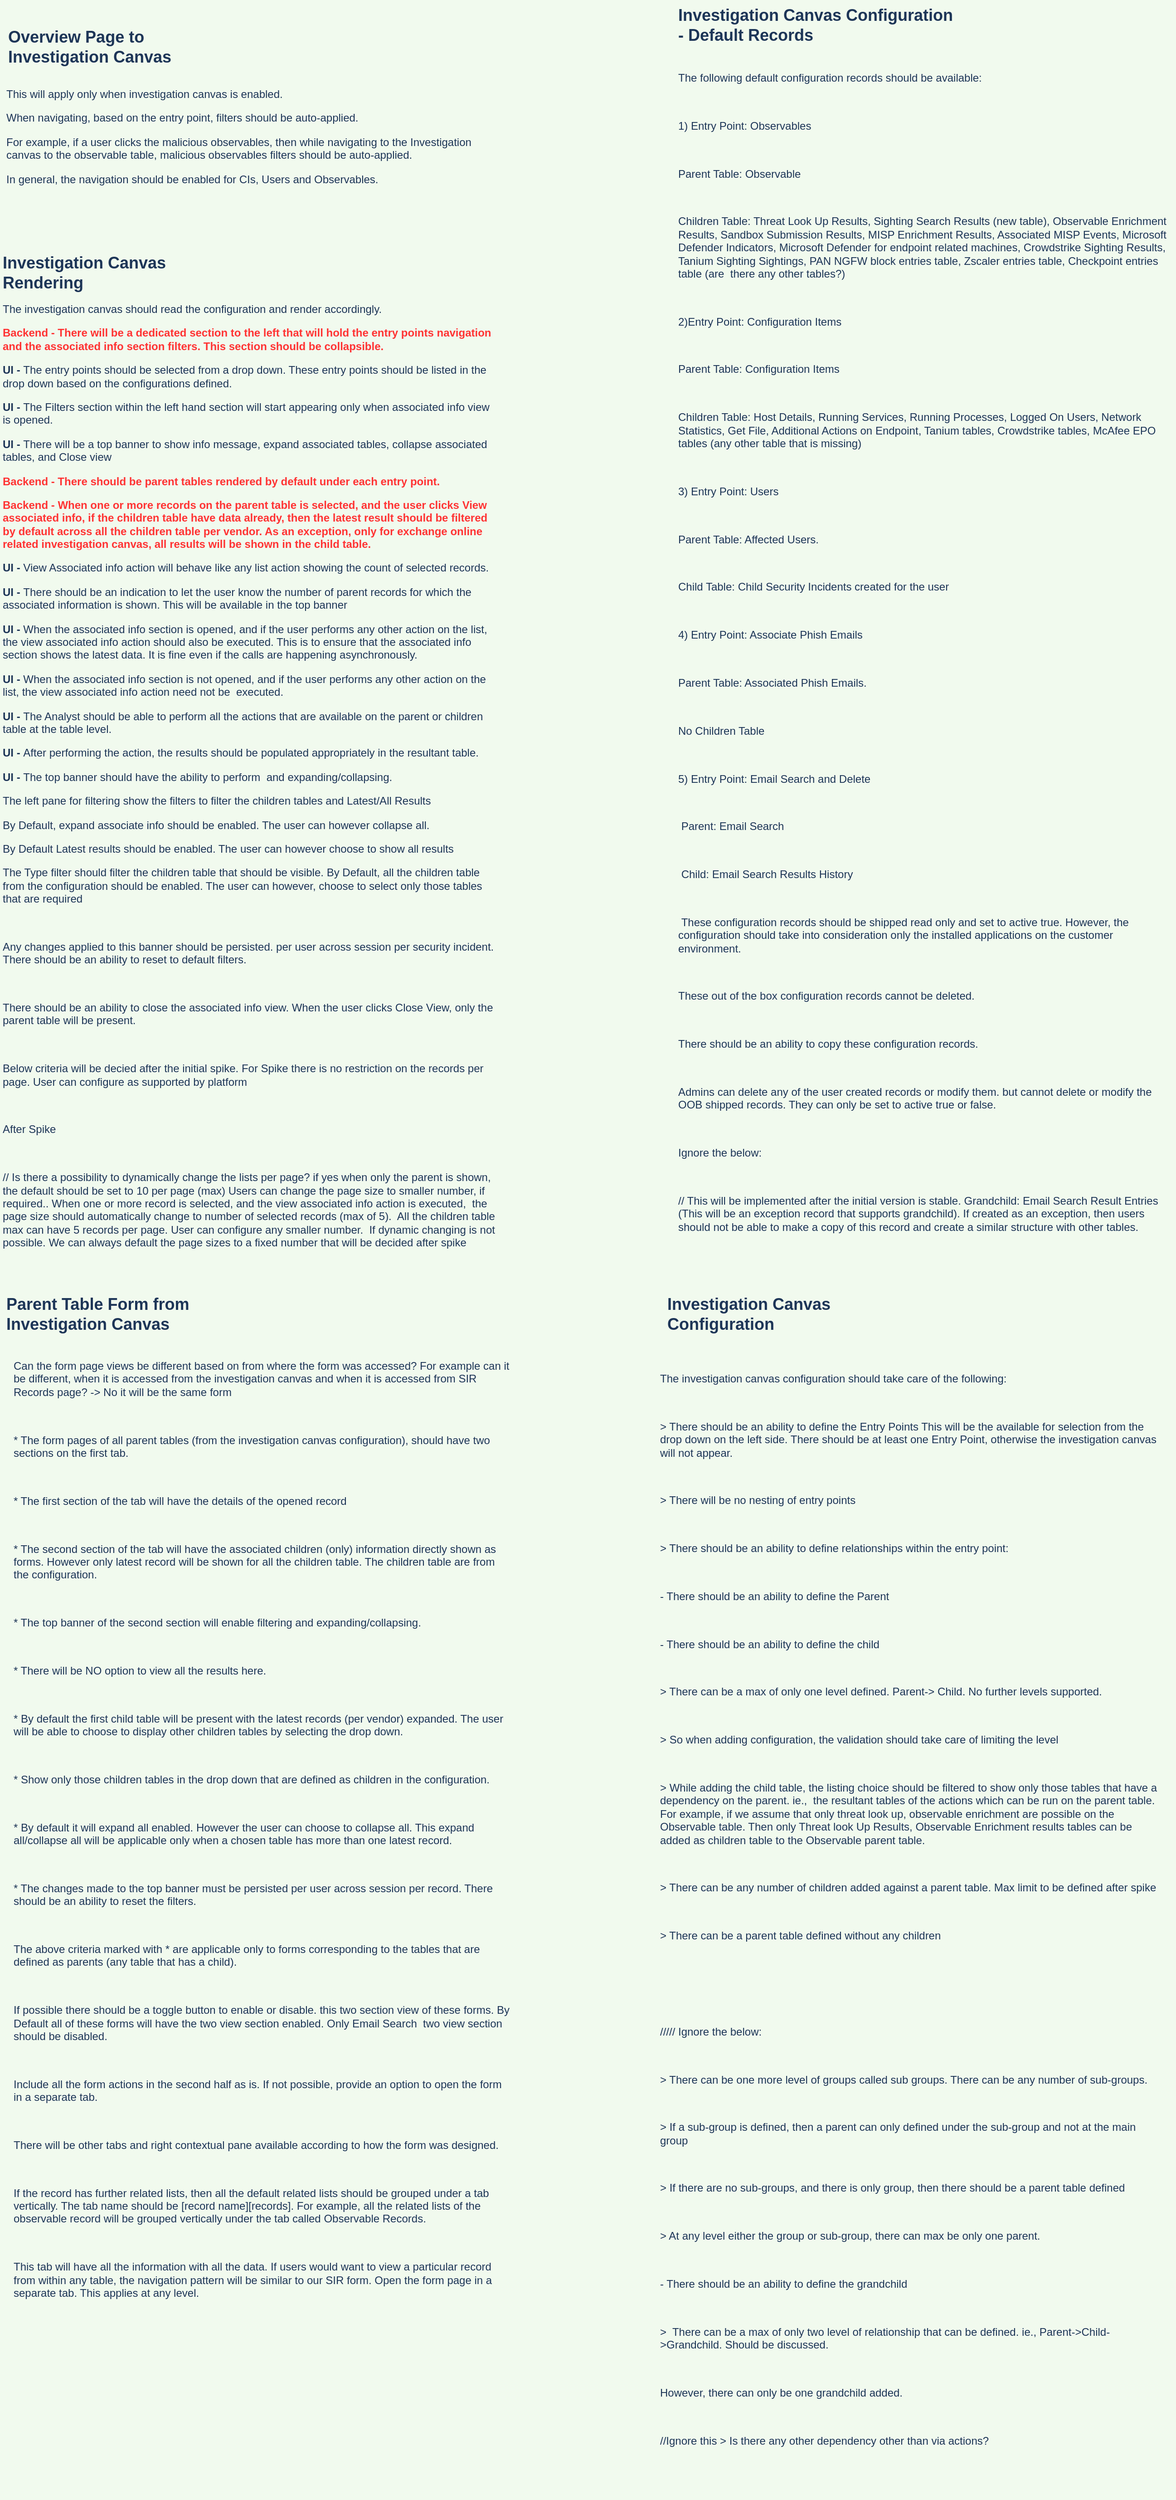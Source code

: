 <mxfile version="20.3.3" type="github" pages="2">
  <diagram id="LHhpNYexks6EQGsWMt2F" name="Description">
    <mxGraphModel dx="1972" dy="874" grid="0" gridSize="10" guides="1" tooltips="1" connect="1" arrows="1" fold="1" page="0" pageScale="1" pageWidth="827" pageHeight="1169" background="#F1FAEE" math="0" shadow="0">
      <root>
        <mxCell id="0" />
        <mxCell id="1" parent="0" />
        <mxCell id="Gzdf1plxLHDYl8dRvQ8k-1" value="Overview Page to Investigation Canvas" style="text;whiteSpace=wrap;html=1;fontSize=18;fontStyle=1;fontColor=#1D3557;" vertex="1" parent="1">
          <mxGeometry x="-60.004" y="126.996" width="237" height="36" as="geometry" />
        </mxCell>
        <mxCell id="Gzdf1plxLHDYl8dRvQ8k-2" value="&lt;p&gt;This will apply only when investigation canvas is enabled.&amp;nbsp;&lt;/p&gt;&lt;p&gt;When navigating, based on the entry point, filters should be auto-applied.&amp;nbsp;&lt;/p&gt;&lt;p&gt;For example, if a user clicks the malicious observables, then while navigating to the Investigation canvas to the observable table, malicious observables filters should be auto-applied.&amp;nbsp;&lt;/p&gt;&lt;p&gt;In general, the navigation should be enabled for CIs, Users and Observables.&amp;nbsp;&lt;/p&gt;" style="text;whiteSpace=wrap;html=1;fontColor=#1D3557;" vertex="1" parent="1">
          <mxGeometry x="-62" y="181" width="550" height="159" as="geometry" />
        </mxCell>
        <mxCell id="Gzdf1plxLHDYl8dRvQ8k-3" value="Investigation Canvas Rendering" style="text;whiteSpace=wrap;html=1;fontSize=18;fontStyle=1;fontColor=#1D3557;" vertex="1" parent="1">
          <mxGeometry x="-66.004" y="375.996" width="198" height="36" as="geometry" />
        </mxCell>
        <mxCell id="Gzdf1plxLHDYl8dRvQ8k-5" value="&lt;p&gt;The investigation canvas should read the configuration and render accordingly.&amp;nbsp;&lt;/p&gt;&lt;p&gt;&lt;font color=&quot;#ff3333&quot;&gt;&lt;b&gt;Backend - There will be a dedicated section to the left that will hold the entry points navigation and the associated info section filters. This section should be collapsible.&amp;nbsp;&lt;/b&gt;&lt;/font&gt;&lt;/p&gt;&lt;p&gt;&lt;b&gt;UI -&amp;nbsp;&lt;/b&gt;The entry points should be selected from a drop down. These entry points should be listed in the drop down based on the configurations defined.&lt;/p&gt;&lt;p&gt;&lt;b&gt;UI - &lt;/b&gt;The Filters section within the left hand section will start appearing only when associated info view is opened.&lt;/p&gt;&lt;p&gt;&lt;b&gt;UI - &lt;/b&gt;There will be a top banner to show info message, expand associated tables, collapse associated tables, and Close view&lt;/p&gt;&lt;p&gt;&lt;font color=&quot;#ff3333&quot;&gt;&lt;b&gt;&lt;span style=&quot;background-color: initial;&quot;&gt;Backend - There should be parent tables rendered by default under each entry point.&lt;/span&gt;&lt;br&gt;&lt;/b&gt;&lt;/font&gt;&lt;/p&gt;&lt;b&gt;&lt;font color=&quot;#ff3333&quot;&gt;Backend -&amp;nbsp;&lt;span style=&quot;background-color: initial;&quot;&gt;When one or more records on the parent table is selected, and the user clicks View associated info, if the children table have data already, then the latest result should be filtered by default across all the children table per vendor. As an exception, only for exchange online related investigation canvas, all results will be shown in the child table.&lt;/span&gt;&lt;br&gt;&lt;/font&gt;&lt;/b&gt;&lt;p&gt;&lt;b&gt;UI -&amp;nbsp;&lt;/b&gt;View Associated info action will behave like any list action showing the count of selected records.&lt;/p&gt;&lt;p&gt;&lt;b&gt;UI - &lt;/b&gt;There should be an indication to let the user know the number of parent records for which the associated information is shown. This will be available in the top banner&lt;/p&gt;&lt;p&gt;&lt;b&gt;UI -&amp;nbsp;&lt;/b&gt;When the associated info section is opened, and if the user performs any other action on the list, the view associated info action should also be executed. This is to ensure that the associated info section shows the latest data. It is fine even if the calls are happening asynchronously.&lt;/p&gt;&lt;p&gt;&lt;b&gt;UI - &lt;/b&gt;When the associated info section is not opened, and if the user performs any other action on the list, the view associated info action need not be&amp;nbsp; executed.&amp;nbsp;&lt;/p&gt;&lt;p&gt;&lt;b&gt;UI - &lt;/b&gt;The Analyst should be able to perform all the actions that are available on the parent or children table at the table level.&amp;nbsp;&lt;/p&gt;&lt;p&gt;&lt;b&gt;UI - &lt;/b&gt;After performing the action, the results should be populated appropriately in the resultant table.&lt;/p&gt;&lt;p&gt;&lt;b&gt;UI -&amp;nbsp;&lt;/b&gt;The top banner should have the ability to perform&amp;nbsp; and expanding/collapsing.&amp;nbsp;&lt;/p&gt;&lt;p&gt;The left pane for filtering show the filters to filter the children tables and Latest/All Results&lt;/p&gt;&lt;p&gt;By Default, expand associate info should be enabled. The user can however collapse all.&lt;/p&gt;&lt;p&gt;By Default Latest results should be enabled. The user can however choose to show all results&amp;nbsp;&lt;/p&gt;&lt;p&gt;The Type filter should filter the children table that should be visible. By Default, all the children table from the configuration should be enabled. The user can however, choose to select only those tables that are required&lt;/p&gt;&lt;br&gt;&lt;p&gt;Any changes applied to this banner should be persisted. per user across session per security incident. There should be an ability to reset to default filters.&lt;/p&gt;&lt;br&gt;&lt;p&gt;There should be an ability to close the associated info view. When the user clicks Close View, only the parent table will be present.&amp;nbsp;&lt;/p&gt;&lt;br&gt;&lt;p&gt;Below criteria will be decied after the initial spike. For Spike there is no restriction on the records per page. User can configure as supported by platform&lt;/p&gt;&lt;br&gt;&lt;p&gt;After Spike&lt;/p&gt;&lt;br&gt;&lt;p&gt;// Is there a possibility to dynamically change the lists per page? if yes when only the parent is shown, the default should be set to 10 per page (max) Users can change the page size to smaller number, if required.. When one or more record is selected, and the view associated info action is executed,&amp;nbsp; the page size should automatically change to number of selected records (max of 5).&amp;nbsp; All the children table max can have 5 records per page. User can configure any smaller number.&amp;nbsp; If dynamic changing is not possible. We can always default the page sizes to a fixed number that will be decided after spike&lt;/p&gt;&lt;br&gt;&lt;p&gt;&amp;nbsp;&lt;/p&gt;&lt;br&gt;&lt;p&gt;&amp;nbsp;&lt;/p&gt;" style="text;whiteSpace=wrap;html=1;fontColor=#1D3557;" vertex="1" parent="1">
          <mxGeometry x="-66" y="418" width="550" height="1101" as="geometry" />
        </mxCell>
        <mxCell id="Gzdf1plxLHDYl8dRvQ8k-6" value="Investigation Canvas Configuration - Default Records" style="text;whiteSpace=wrap;html=1;fontStyle=1;fontSize=18;fontColor=#1D3557;" vertex="1" parent="1">
          <mxGeometry x="678.996" y="103.001" width="311" height="36" as="geometry" />
        </mxCell>
        <mxCell id="Gzdf1plxLHDYl8dRvQ8k-7" value="&lt;meta charset=&quot;utf-8&quot;&gt;&lt;p&gt;The following default configuration records should be available:&amp;nbsp;&lt;/p&gt;&#xa;&lt;p&gt;1) Entry Point: Observables&lt;/p&gt;&#xa;&lt;p&gt;Parent Table: Observable&lt;/p&gt;&#xa;&lt;p&gt;Children Table: Threat Look Up Results, Sighting Search Results (new table), Observable Enrichment Results, Sandbox Submission Results, MISP Enrichment Results, Associated MISP Events, Microsoft Defender Indicators, Microsoft Defender for endpoint related machines, Crowdstrike Sighting Results, Tanium Sighting Sightings, PAN NGFW block entries table, Zscaler entries table, Checkpoint entries table (are&amp;nbsp; there any other tables?)&amp;nbsp;&lt;/p&gt;&#xa;&lt;p&gt;2)Entry Point: Configuration Items&lt;/p&gt;&#xa;&lt;p&gt;Parent Table: Configuration Items&lt;/p&gt;&#xa;&lt;p&gt;Children Table: Host Details, Running Services, Running Processes, Logged On Users, Network Statistics, Get File, Additional Actions on Endpoint, Tanium tables, Crowdstrike tables, McAfee EPO tables (any other table that is missing)&amp;nbsp;&lt;/p&gt;&#xa;&lt;p&gt;3) Entry Point: Users&amp;nbsp;&lt;/p&gt;&#xa;&lt;p&gt;Parent Table: Affected Users.&amp;nbsp;&lt;/p&gt;&#xa;&lt;p&gt;Child Table: Child Security Incidents created for the user&lt;/p&gt;&#xa;&lt;p&gt;4) Entry Point: Associate Phish Emails&lt;/p&gt;&#xa;&lt;p&gt;Parent Table: Associated Phish Emails.&amp;nbsp;&lt;/p&gt;&#xa;&lt;p&gt;No Children Table&lt;/p&gt;&#xa;&lt;p&gt;5) Entry Point: Email Search and Delete&lt;/p&gt;&#xa;&lt;p&gt;&amp;nbsp;Parent: Email Search&lt;/p&gt;&#xa;&lt;p&gt;&amp;nbsp;Child: Email Search Results History&amp;nbsp;&lt;/p&gt;&#xa;&lt;p&gt;&amp;nbsp;These configuration records should be shipped read only and set to active true. However, the configuration should take into consideration only the installed applications on the customer environment.&amp;nbsp;&lt;/p&gt;&#xa;&lt;p&gt;These out of the box configuration records cannot be deleted.&amp;nbsp;&lt;/p&gt;&#xa;&lt;p&gt;There should be an ability to copy these configuration records.&amp;nbsp;&lt;/p&gt;&#xa;&lt;p&gt;Admins can delete any of the user created records or modify them. but cannot delete or modify the OOB shipped records. They can only be set to active true or false.&amp;nbsp;&lt;/p&gt;&#xa;&lt;p&gt;Ignore the below:&lt;/p&gt;&#xa;&lt;p&gt;// This will be implemented after the initial version is stable. Grandchild: Email Search Result Entries (This will be an exception record that supports grandchild). If created as an exception, then users should not be able to make a copy of this record and create a similar structure with other tables.&lt;/p&gt;" style="text;whiteSpace=wrap;html=1;fontColor=#1D3557;" vertex="1" parent="1">
          <mxGeometry x="678.996" y="163.001" width="550" height="1341" as="geometry" />
        </mxCell>
        <mxCell id="Gzdf1plxLHDYl8dRvQ8k-9" value="Investigation Canvas Configuration" style="text;whiteSpace=wrap;html=1;fontStyle=1;fontSize=18;fontColor=#1D3557;" vertex="1" parent="1">
          <mxGeometry x="667.0" y="1524.002" width="214" height="36" as="geometry" />
        </mxCell>
        <mxCell id="Gzdf1plxLHDYl8dRvQ8k-10" value="&lt;meta charset=&quot;utf-8&quot;&gt;&lt;p&gt;The investigation canvas configuration should take care of the following:&lt;/p&gt;&#xa;&lt;p&gt;&amp;gt; There should be an ability to define the Entry Points This will be the available for selection from the drop down on the left side. There should be at least one Entry Point, otherwise the investigation canvas will not appear.&lt;/p&gt;&#xa;&lt;p&gt;&amp;gt; There will be no nesting of entry points&lt;/p&gt;&#xa;&lt;p&gt;&amp;gt; There should be an ability to define relationships within the entry point:&lt;/p&gt;&#xa;&lt;p&gt;- There should be an ability to define the Parent&lt;/p&gt;&#xa;&lt;p&gt;- There should be an ability to define the child&lt;/p&gt;&#xa;&lt;p&gt;&amp;gt; There can be a max of only one level defined. Parent-&amp;gt; Child. No further levels supported.&lt;/p&gt;&#xa;&lt;p&gt;&amp;gt; So when adding configuration, the validation should take care of limiting the level&lt;/p&gt;&#xa;&lt;p&gt;&amp;gt; While adding the child table, the listing choice should be filtered to show only those tables that have a dependency on the parent. ie.,&amp;nbsp; the resultant tables of the actions which can be run on the parent table. For example, if we assume that only threat look up, observable enrichment are possible on the Observable table. Then only Threat look Up Results, Observable Enrichment results tables can be added as children table to the Observable parent table.&amp;nbsp;&lt;/p&gt;&#xa;&lt;p&gt;&amp;gt; There can be any number of children added against a parent table. Max limit to be defined after spike&lt;/p&gt;&#xa;&lt;p&gt;&amp;gt; There can be a parent table defined without any children&lt;/p&gt;&#xa;&lt;p&gt;&amp;nbsp;&lt;/p&gt;&#xa;&lt;p&gt;///// Ignore the below:&lt;/p&gt;&#xa;&lt;p&gt;&amp;gt; There can be one more level of groups called sub groups. There can be any number of sub-groups.&amp;nbsp;&lt;/p&gt;&#xa;&lt;p&gt;&amp;gt; If a sub-group is defined, then a parent can only defined under the sub-group and not at the main group&lt;/p&gt;&#xa;&lt;p&gt;&amp;gt; If there are no sub-groups, and there is only group, then there should be a parent table defined&lt;/p&gt;&#xa;&lt;p&gt;&amp;gt; At any level either the group or sub-group, there can max be only one parent.&amp;nbsp;&lt;/p&gt;&#xa;&lt;p&gt;- There should be an ability to define the grandchild&lt;/p&gt;&#xa;&lt;p&gt;&amp;gt;&amp;nbsp; There can be a max of only two level of relationship that can be defined. ie., Parent-&amp;gt;Child-&amp;gt;Grandchild. Should be discussed.&amp;nbsp;&lt;/p&gt;&#xa;&lt;p&gt;However, there can only be one grandchild added.&amp;nbsp;&lt;/p&gt;&#xa;&lt;p&gt;//Ignore this &amp;gt; Is there any other dependency other than via actions?&amp;nbsp;&lt;/p&gt;" style="text;whiteSpace=wrap;html=1;fontColor=#1D3557;" vertex="1" parent="1">
          <mxGeometry x="659.0" y="1597.002" width="550" height="1260" as="geometry" />
        </mxCell>
        <mxCell id="Gzdf1plxLHDYl8dRvQ8k-11" value="Parent Table Form from Investigation Canvas" style="text;whiteSpace=wrap;html=1;fontStyle=1;fontSize=18;fontColor=#1D3557;" vertex="1" parent="1">
          <mxGeometry x="-62" y="1524" width="268" height="12" as="geometry" />
        </mxCell>
        <mxCell id="Gzdf1plxLHDYl8dRvQ8k-12" value="&lt;meta charset=&quot;utf-8&quot;&gt;&lt;p&gt;Can the form page views be different based on from where the form was accessed? For example can it be different, when it is accessed from the investigation canvas and when it is accessed from SIR Records page? -&amp;gt; No it will be the same form&lt;/p&gt;&#xa;&lt;p&gt;* The form pages of all parent tables (from the investigation canvas configuration), should have two sections on the first tab.&amp;nbsp;&lt;/p&gt;&#xa;&lt;p&gt;* The first section of the tab will have the details of the opened record&lt;/p&gt;&#xa;&lt;p&gt;* The second section of the tab will have the associated children (only) information directly shown as forms. However only latest record will be shown for all the children table. The children table are from the configuration.&lt;/p&gt;&#xa;&lt;p&gt;* The top banner of the second section will enable filtering and expanding/collapsing.&lt;/p&gt;&#xa;&lt;p&gt;* There will be NO option to view all the results here.&amp;nbsp;&lt;/p&gt;&#xa;&lt;p&gt;* By default the first child table will be present with the latest records (per vendor) expanded. The user will be able to choose to display other children tables by selecting the drop down.&lt;/p&gt;&#xa;&lt;p&gt;* Show only those children tables in the drop down that are defined as children in the configuration.&amp;nbsp;&lt;/p&gt;&#xa;&lt;p&gt;* By default it will expand all enabled. However the user can choose to collapse all. This expand all/collapse all will be applicable only when a chosen table has more than one latest record.&lt;/p&gt;&#xa;&lt;p&gt;* The changes made to the top banner must be persisted per user across session per record. There should be an ability to reset the filters.&lt;/p&gt;&#xa;&lt;p&gt;The above criteria marked with * are applicable only to forms corresponding to the tables that are defined as parents (any table that has a child).&amp;nbsp;&lt;/p&gt;&#xa;&lt;p&gt;If possible there should be a toggle button to enable or disable. this two section view of these forms. By Default all of these forms will have the two view section enabled. Only Email Search&amp;nbsp; two view section should be disabled.&amp;nbsp;&lt;/p&gt;&#xa;&lt;p&gt;Include all the form actions in the second half as is. If not possible, provide an option to open the form in a separate tab.&lt;/p&gt;&#xa;&lt;p&gt;There will be other tabs and right contextual pane available according to how the form was designed.&amp;nbsp;&lt;/p&gt;&#xa;&lt;p&gt;If the record has further related lists, then all the default related lists should be grouped under a tab vertically. The tab name should be [record name][records]. For example, all the related lists of the observable record will be grouped vertically under the tab called Observable Records.&amp;nbsp;&lt;/p&gt;&#xa;&lt;p&gt;This tab will have all the information with all the data. If users would want to view a particular record from within any table, the navigation pattern will be similar to our SIR form. Open the form page in a separate tab. This applies at any level.&lt;/p&gt;&#xa;&lt;p&gt;&amp;nbsp;&lt;/p&gt;&#xa;&lt;p&gt;&amp;nbsp;&lt;/p&gt;" style="text;whiteSpace=wrap;html=1;fontColor=#1D3557;" vertex="1" parent="1">
          <mxGeometry x="-54.004" y="1582.998" width="550" height="1217" as="geometry" />
        </mxCell>
      </root>
    </mxGraphModel>
  </diagram>
  <diagram id="F55Sx1uM0JtEDPsUKBEo" name="Page-2">
    <mxGraphModel dx="2372" dy="1274" grid="0" gridSize="10" guides="1" tooltips="1" connect="1" arrows="1" fold="1" page="0" pageScale="1" pageWidth="827" pageHeight="1169" background="#F1FAEE" math="0" shadow="0">
      <root>
        <mxCell id="0" />
        <mxCell id="1" parent="0" />
        <mxCell id="_umsxTKBsvj5YkDTTOHc-3" value="" style="rounded=0;whiteSpace=wrap;html=1;strokeColor=#457B9D;fontColor=#1D3557;fillColor=#A8DADC;" vertex="1" parent="1">
          <mxGeometry x="-250" y="15" width="308" height="599" as="geometry" />
        </mxCell>
        <mxCell id="_umsxTKBsvj5YkDTTOHc-4" value="Observable" style="shape=cylinder3;whiteSpace=wrap;html=1;boundedLbl=1;backgroundOutline=1;size=15;strokeColor=#82b366;fillColor=#d5e8d4;rotation=90;direction=west;labelPosition=center;verticalLabelPosition=middle;align=center;verticalAlign=middle;horizontal=0;" vertex="1" parent="1">
          <mxGeometry x="-118" y="-31" width="40" height="212" as="geometry" />
        </mxCell>
        <mxCell id="_umsxTKBsvj5YkDTTOHc-5" value="Affected Users" style="shape=cylinder3;whiteSpace=wrap;html=1;boundedLbl=1;backgroundOutline=1;size=15;strokeColor=#82b366;fillColor=#d5e8d4;rotation=90;direction=west;labelPosition=center;verticalLabelPosition=middle;align=center;verticalAlign=middle;horizontal=0;" vertex="1" parent="1">
          <mxGeometry x="-118" y="31" width="40" height="212" as="geometry" />
        </mxCell>
        <mxCell id="_umsxTKBsvj5YkDTTOHc-6" value="Affected CI" style="shape=cylinder3;whiteSpace=wrap;html=1;boundedLbl=1;backgroundOutline=1;size=15;strokeColor=#82b366;fillColor=#d5e8d4;rotation=90;direction=west;labelPosition=center;verticalLabelPosition=middle;align=center;verticalAlign=middle;horizontal=0;" vertex="1" parent="1">
          <mxGeometry x="-116" y="98" width="40" height="212" as="geometry" />
        </mxCell>
        <mxCell id="_umsxTKBsvj5YkDTTOHc-7" value="Other" style="shape=cylinder3;whiteSpace=wrap;html=1;boundedLbl=1;backgroundOutline=1;size=15;strokeColor=#666666;fontColor=#333333;fillColor=#f5f5f5;rotation=90;direction=west;labelPosition=center;verticalLabelPosition=middle;align=center;verticalAlign=middle;horizontal=0;" vertex="1" parent="1">
          <mxGeometry x="-116" y="168" width="40" height="212" as="geometry" />
        </mxCell>
        <mxCell id="_umsxTKBsvj5YkDTTOHc-9" style="rounded=0;orthogonalLoop=1;jettySize=auto;html=1;entryX=0.375;entryY=0.053;entryDx=0;entryDy=0;entryPerimeter=0;strokeColor=#6c8ebf;fontColor=#1D3557;fillColor=#dae8fc;exitX=0.5;exitY=1;exitDx=0;exitDy=0;gradientColor=#7ea6e0;edgeStyle=orthogonalEdgeStyle;dashed=1;strokeWidth=2;" edge="1" parent="1" source="_umsxTKBsvj5YkDTTOHc-11" target="_umsxTKBsvj5YkDTTOHc-5">
          <mxGeometry relative="1" as="geometry">
            <mxPoint x="-536" y="61" as="sourcePoint" />
            <Array as="points">
              <mxPoint x="-536" y="86" />
              <mxPoint x="-348" y="86" />
              <mxPoint x="-348" y="142" />
            </Array>
          </mxGeometry>
        </mxCell>
        <mxCell id="_umsxTKBsvj5YkDTTOHc-11" value="&lt;h1&gt;sn_entry_table&lt;/h1&gt;&lt;p&gt;&lt;span style=&quot;color: rgb(0, 0, 0); text-align: center;&quot;&gt;Need to Store list of options to render in this panel, Controls visibility of entry&amp;nbsp;&lt;/span&gt;&lt;br&gt;&lt;/p&gt;" style="text;html=1;strokeColor=#6c8ebf;fillColor=#dae8fc;spacing=5;spacingTop=-20;whiteSpace=wrap;overflow=hidden;rounded=0;gradientColor=#7ea6e0;" vertex="1" parent="1">
          <mxGeometry x="-631" y="-50" width="190" height="104" as="geometry" />
        </mxCell>
        <mxCell id="_umsxTKBsvj5YkDTTOHc-12" value="" style="rounded=0;whiteSpace=wrap;html=1;strokeColor=#457B9D;fontColor=#1D3557;fillColor=#A8DADC;" vertex="1" parent="1">
          <mxGeometry x="89" y="15" width="770" height="665" as="geometry" />
        </mxCell>
        <mxCell id="_umsxTKBsvj5YkDTTOHc-22" value="" style="group" vertex="1" connectable="0" parent="1">
          <mxGeometry x="131" y="61" width="670" height="192" as="geometry" />
        </mxCell>
        <mxCell id="_umsxTKBsvj5YkDTTOHc-13" value="" style="rounded=0;whiteSpace=wrap;html=1;" vertex="1" parent="_umsxTKBsvj5YkDTTOHc-22">
          <mxGeometry width="670" height="192" as="geometry" />
        </mxCell>
        <mxCell id="_umsxTKBsvj5YkDTTOHc-15" value="Observable" style="text;html=1;strokeColor=none;fillColor=none;align=center;verticalAlign=middle;whiteSpace=wrap;rounded=0;fontColor=#1D3557;" vertex="1" parent="_umsxTKBsvj5YkDTTOHc-22">
          <mxGeometry x="28" y="19" width="60" height="30" as="geometry" />
        </mxCell>
        <mxCell id="_umsxTKBsvj5YkDTTOHc-19" value="" style="endArrow=none;dashed=1;html=1;rounded=0;strokeColor=#457B9D;fontColor=#1D3557;fillColor=#A8DADC;" edge="1" parent="_umsxTKBsvj5YkDTTOHc-22">
          <mxGeometry width="50" height="50" relative="1" as="geometry">
            <mxPoint x="53.5" y="79" as="sourcePoint" />
            <mxPoint x="632.5" y="79" as="targetPoint" />
          </mxGeometry>
        </mxCell>
        <mxCell id="_umsxTKBsvj5YkDTTOHc-20" value="" style="endArrow=none;dashed=1;html=1;rounded=0;strokeColor=#457B9D;fontColor=#1D3557;fillColor=#A8DADC;" edge="1" parent="_umsxTKBsvj5YkDTTOHc-22">
          <mxGeometry width="50" height="50" relative="1" as="geometry">
            <mxPoint x="53.5" y="116" as="sourcePoint" />
            <mxPoint x="632.5" y="116" as="targetPoint" />
          </mxGeometry>
        </mxCell>
        <mxCell id="_umsxTKBsvj5YkDTTOHc-21" value="" style="endArrow=none;dashed=1;html=1;rounded=0;strokeColor=#457B9D;fontColor=#1D3557;fillColor=#A8DADC;" edge="1" parent="_umsxTKBsvj5YkDTTOHc-22">
          <mxGeometry width="50" height="50" relative="1" as="geometry">
            <mxPoint x="53.5" y="152" as="sourcePoint" />
            <mxPoint x="632.5" y="152" as="targetPoint" />
          </mxGeometry>
        </mxCell>
        <mxCell id="_umsxTKBsvj5YkDTTOHc-23" value="" style="group" vertex="1" connectable="0" parent="1">
          <mxGeometry x="201" y="285" width="609" height="108" as="geometry" />
        </mxCell>
        <mxCell id="_umsxTKBsvj5YkDTTOHc-24" value="" style="rounded=0;whiteSpace=wrap;html=1;" vertex="1" parent="_umsxTKBsvj5YkDTTOHc-23">
          <mxGeometry width="604" height="108" as="geometry" />
        </mxCell>
        <mxCell id="_umsxTKBsvj5YkDTTOHc-25" value="Threat lookup" style="text;html=1;strokeColor=none;fillColor=none;align=center;verticalAlign=middle;whiteSpace=wrap;rounded=0;fontColor=#1D3557;" vertex="1" parent="_umsxTKBsvj5YkDTTOHc-23">
          <mxGeometry x="25.24" y="10.69" width="88.76" height="16.88" as="geometry" />
        </mxCell>
        <mxCell id="_umsxTKBsvj5YkDTTOHc-26" value="" style="endArrow=none;dashed=1;html=1;rounded=0;strokeColor=#457B9D;fontColor=#1D3557;fillColor=#A8DADC;" edge="1" parent="_umsxTKBsvj5YkDTTOHc-23">
          <mxGeometry width="50" height="50" relative="1" as="geometry">
            <mxPoint x="48.23" y="44.438" as="sourcePoint" />
            <mxPoint x="570.194" y="44.438" as="targetPoint" />
          </mxGeometry>
        </mxCell>
        <mxCell id="_umsxTKBsvj5YkDTTOHc-27" value="" style="endArrow=none;dashed=1;html=1;rounded=0;strokeColor=#457B9D;fontColor=#1D3557;fillColor=#A8DADC;" edge="1" parent="_umsxTKBsvj5YkDTTOHc-23">
          <mxGeometry width="50" height="50" relative="1" as="geometry">
            <mxPoint x="48.23" y="65.25" as="sourcePoint" />
            <mxPoint x="570.194" y="65.25" as="targetPoint" />
          </mxGeometry>
        </mxCell>
        <mxCell id="_umsxTKBsvj5YkDTTOHc-28" value="" style="endArrow=none;dashed=1;html=1;rounded=0;strokeColor=#457B9D;fontColor=#1D3557;fillColor=#A8DADC;" edge="1" parent="_umsxTKBsvj5YkDTTOHc-23">
          <mxGeometry width="50" height="50" relative="1" as="geometry">
            <mxPoint x="48.23" y="85.5" as="sourcePoint" />
            <mxPoint x="570.194" y="85.5" as="targetPoint" />
          </mxGeometry>
        </mxCell>
        <mxCell id="q0e_hIcads-OPWftT7TJ-1" value="How custom table UI action will come here?" style="text;html=1;align=center;verticalAlign=middle;resizable=0;points=[];autosize=1;strokeColor=none;fillColor=none;fontSize=21;fontColor=#FF6666;" vertex="1" parent="_umsxTKBsvj5YkDTTOHc-23">
          <mxGeometry x="163" y="8" width="425" height="37" as="geometry" />
        </mxCell>
        <mxCell id="_umsxTKBsvj5YkDTTOHc-30" value="" style="group" vertex="1" connectable="0" parent="1">
          <mxGeometry x="200" y="411" width="604" height="108" as="geometry" />
        </mxCell>
        <mxCell id="_umsxTKBsvj5YkDTTOHc-31" value="" style="rounded=0;whiteSpace=wrap;html=1;" vertex="1" parent="_umsxTKBsvj5YkDTTOHc-30">
          <mxGeometry width="604" height="108" as="geometry" />
        </mxCell>
        <mxCell id="_umsxTKBsvj5YkDTTOHc-32" value="Sighting Search" style="text;html=1;strokeColor=none;fillColor=none;align=center;verticalAlign=middle;whiteSpace=wrap;rounded=0;fontColor=#1D3557;" vertex="1" parent="_umsxTKBsvj5YkDTTOHc-30">
          <mxGeometry x="25.24" y="10.69" width="88.76" height="16.88" as="geometry" />
        </mxCell>
        <mxCell id="_umsxTKBsvj5YkDTTOHc-33" value="" style="endArrow=none;dashed=1;html=1;rounded=0;strokeColor=#457B9D;fontColor=#1D3557;fillColor=#A8DADC;" edge="1" parent="_umsxTKBsvj5YkDTTOHc-30">
          <mxGeometry width="50" height="50" relative="1" as="geometry">
            <mxPoint x="48.23" y="44.438" as="sourcePoint" />
            <mxPoint x="570.194" y="44.438" as="targetPoint" />
          </mxGeometry>
        </mxCell>
        <mxCell id="_umsxTKBsvj5YkDTTOHc-34" value="" style="endArrow=none;dashed=1;html=1;rounded=0;strokeColor=#457B9D;fontColor=#1D3557;fillColor=#A8DADC;" edge="1" parent="_umsxTKBsvj5YkDTTOHc-30">
          <mxGeometry width="50" height="50" relative="1" as="geometry">
            <mxPoint x="48.23" y="65.25" as="sourcePoint" />
            <mxPoint x="570.194" y="65.25" as="targetPoint" />
          </mxGeometry>
        </mxCell>
        <mxCell id="_umsxTKBsvj5YkDTTOHc-35" value="" style="endArrow=none;dashed=1;html=1;rounded=0;strokeColor=#457B9D;fontColor=#1D3557;fillColor=#A8DADC;" edge="1" parent="_umsxTKBsvj5YkDTTOHc-30">
          <mxGeometry width="50" height="50" relative="1" as="geometry">
            <mxPoint x="48.23" y="85.5" as="sourcePoint" />
            <mxPoint x="570.194" y="85.5" as="targetPoint" />
          </mxGeometry>
        </mxCell>
        <mxCell id="_umsxTKBsvj5YkDTTOHc-37" value="" style="group" vertex="1" connectable="0" parent="1">
          <mxGeometry x="203" y="541" width="604" height="108" as="geometry" />
        </mxCell>
        <mxCell id="_umsxTKBsvj5YkDTTOHc-38" value="" style="rounded=0;whiteSpace=wrap;html=1;" vertex="1" parent="_umsxTKBsvj5YkDTTOHc-37">
          <mxGeometry width="604" height="108" as="geometry" />
        </mxCell>
        <mxCell id="_umsxTKBsvj5YkDTTOHc-39" value="Observable Entrichment" style="text;html=1;strokeColor=none;fillColor=none;align=center;verticalAlign=middle;whiteSpace=wrap;rounded=0;fontColor=#1D3557;" vertex="1" parent="_umsxTKBsvj5YkDTTOHc-37">
          <mxGeometry x="25.24" y="10.69" width="88.76" height="16.88" as="geometry" />
        </mxCell>
        <mxCell id="_umsxTKBsvj5YkDTTOHc-40" value="" style="endArrow=none;dashed=1;html=1;rounded=0;strokeColor=#457B9D;fontColor=#1D3557;fillColor=#A8DADC;" edge="1" parent="_umsxTKBsvj5YkDTTOHc-37">
          <mxGeometry width="50" height="50" relative="1" as="geometry">
            <mxPoint x="48.23" y="44.438" as="sourcePoint" />
            <mxPoint x="570.194" y="44.438" as="targetPoint" />
          </mxGeometry>
        </mxCell>
        <mxCell id="_umsxTKBsvj5YkDTTOHc-41" value="" style="endArrow=none;dashed=1;html=1;rounded=0;strokeColor=#457B9D;fontColor=#1D3557;fillColor=#A8DADC;" edge="1" parent="_umsxTKBsvj5YkDTTOHc-37">
          <mxGeometry width="50" height="50" relative="1" as="geometry">
            <mxPoint x="48.23" y="65.25" as="sourcePoint" />
            <mxPoint x="570.194" y="65.25" as="targetPoint" />
          </mxGeometry>
        </mxCell>
        <mxCell id="_umsxTKBsvj5YkDTTOHc-42" value="" style="endArrow=none;dashed=1;html=1;rounded=0;strokeColor=#457B9D;fontColor=#1D3557;fillColor=#A8DADC;" edge="1" parent="_umsxTKBsvj5YkDTTOHc-37">
          <mxGeometry width="50" height="50" relative="1" as="geometry">
            <mxPoint x="48.23" y="85.5" as="sourcePoint" />
            <mxPoint x="570.194" y="85.5" as="targetPoint" />
          </mxGeometry>
        </mxCell>
        <mxCell id="_umsxTKBsvj5YkDTTOHc-43" style="rounded=0;orthogonalLoop=1;jettySize=auto;html=1;entryX=0.101;entryY=1.026;entryDx=0;entryDy=0;entryPerimeter=0;strokeColor=#6c8ebf;fontColor=#1D3557;fillColor=#dae8fc;exitX=0.5;exitY=1;exitDx=0;exitDy=0;gradientColor=#7ea6e0;" edge="1" parent="1" source="_umsxTKBsvj5YkDTTOHc-44" target="_umsxTKBsvj5YkDTTOHc-38">
          <mxGeometry relative="1" as="geometry">
            <mxPoint x="139" y="822" as="sourcePoint" />
            <mxPoint x="482.236" y="903" as="targetPoint" />
          </mxGeometry>
        </mxCell>
        <mxCell id="_umsxTKBsvj5YkDTTOHc-45" style="edgeStyle=orthogonalEdgeStyle;rounded=0;orthogonalLoop=1;jettySize=auto;html=1;entryX=0.25;entryY=1;entryDx=0;entryDy=0;strokeColor=#457B9D;fontColor=#1D3557;fillColor=#A8DADC;dashed=1;strokeWidth=2;" edge="1" parent="1" source="_umsxTKBsvj5YkDTTOHc-44" target="_umsxTKBsvj5YkDTTOHc-11">
          <mxGeometry relative="1" as="geometry" />
        </mxCell>
        <mxCell id="_umsxTKBsvj5YkDTTOHc-44" value="&lt;h1&gt;sn_entry_subtable&lt;/h1&gt;&lt;p&gt;&lt;span style=&quot;color: rgb(0, 0, 0); text-align: center;&quot;&gt;Need to Store list of options to render in this panel&lt;/span&gt;&lt;br&gt;&lt;/p&gt;" style="text;html=1;strokeColor=#6c8ebf;fillColor=#dae8fc;spacing=5;spacingTop=-20;whiteSpace=wrap;overflow=hidden;rounded=0;gradientColor=#7ea6e0;" vertex="1" parent="1">
          <mxGeometry x="44" y="711" width="270" height="104" as="geometry" />
        </mxCell>
        <mxCell id="_umsxTKBsvj5YkDTTOHc-47" style="edgeStyle=orthogonalEdgeStyle;rounded=0;orthogonalLoop=1;jettySize=auto;html=1;dashed=1;strokeColor=#457B9D;strokeWidth=2;fontColor=#1D3557;fillColor=#A8DADC;entryX=0.5;entryY=1;entryDx=0;entryDy=0;" edge="1" parent="1" source="_umsxTKBsvj5YkDTTOHc-46" target="_umsxTKBsvj5YkDTTOHc-38">
          <mxGeometry relative="1" as="geometry" />
        </mxCell>
        <mxCell id="_umsxTKBsvj5YkDTTOHc-46" value="&lt;h1&gt;sn_entry_subtable_filters&lt;/h1&gt;&lt;p&gt;&lt;span style=&quot;color: rgb(0, 0, 0); text-align: center;&quot;&gt;Contains information about UI action which can filter or show latest data&lt;/span&gt;&lt;br&gt;&lt;/p&gt;" style="text;html=1;strokeColor=#6c8ebf;fillColor=#dae8fc;spacing=5;spacingTop=-20;whiteSpace=wrap;overflow=hidden;rounded=0;gradientColor=#7ea6e0;" vertex="1" parent="1">
          <mxGeometry x="421" y="812" width="314" height="104" as="geometry" />
        </mxCell>
        <mxCell id="_umsxTKBsvj5YkDTTOHc-48" value="" style="group" vertex="1" connectable="0" parent="1">
          <mxGeometry x="900" y="17" width="1099" height="656" as="geometry" />
        </mxCell>
        <mxCell id="_umsxTKBsvj5YkDTTOHc-49" value="" style="rounded=0;whiteSpace=wrap;html=1;" vertex="1" parent="_umsxTKBsvj5YkDTTOHc-48">
          <mxGeometry width="1099" height="656" as="geometry" />
        </mxCell>
        <mxCell id="_umsxTKBsvj5YkDTTOHc-55" value="Observable form" style="rounded=0;whiteSpace=wrap;html=1;strokeColor=#457B9D;fontColor=#1D3557;fillColor=#A8DADC;" vertex="1" parent="_umsxTKBsvj5YkDTTOHc-48">
          <mxGeometry x="35" y="42" width="461" height="580" as="geometry" />
        </mxCell>
        <mxCell id="_umsxTKBsvj5YkDTTOHc-59" value="" style="rounded=0;whiteSpace=wrap;html=1;strokeColor=#457B9D;fontColor=#1D3557;fillColor=#A8DADC;" vertex="1" parent="_umsxTKBsvj5YkDTTOHc-48">
          <mxGeometry x="527" y="42" width="543" height="580" as="geometry" />
        </mxCell>
        <mxCell id="_umsxTKBsvj5YkDTTOHc-61" value="Filters" style="rounded=0;whiteSpace=wrap;html=1;strokeColor=#36393d;fillColor=#ffcccc;" vertex="1" parent="_umsxTKBsvj5YkDTTOHc-48">
          <mxGeometry x="565" y="86" width="476" height="60" as="geometry" />
        </mxCell>
        <mxCell id="_umsxTKBsvj5YkDTTOHc-62" value="subtable_record_1" style="rounded=0;whiteSpace=wrap;html=1;strokeColor=#36393d;fillColor=#ffcccc;" vertex="1" parent="_umsxTKBsvj5YkDTTOHc-48">
          <mxGeometry x="565" y="174" width="476" height="98" as="geometry" />
        </mxCell>
        <mxCell id="_umsxTKBsvj5YkDTTOHc-69" value="subtable_record_2" style="rounded=0;whiteSpace=wrap;html=1;strokeColor=#36393d;fillColor=#ffcccc;" vertex="1" parent="_umsxTKBsvj5YkDTTOHc-48">
          <mxGeometry x="567" y="286" width="476" height="98" as="geometry" />
        </mxCell>
        <mxCell id="_umsxTKBsvj5YkDTTOHc-70" value="subtable_2_record" style="rounded=0;whiteSpace=wrap;html=1;strokeColor=#36393d;fillColor=#ffcccc;" vertex="1" parent="_umsxTKBsvj5YkDTTOHc-48">
          <mxGeometry x="567" y="397" width="476" height="98" as="geometry" />
        </mxCell>
        <mxCell id="_umsxTKBsvj5YkDTTOHc-71" value="subtable_3_record" style="rounded=0;whiteSpace=wrap;html=1;strokeColor=#36393d;fillColor=#ffcccc;" vertex="1" parent="_umsxTKBsvj5YkDTTOHc-48">
          <mxGeometry x="569" y="512" width="476" height="98" as="geometry" />
        </mxCell>
        <mxCell id="2nohnmyVwUR9er8nxLpZ-1" style="edgeStyle=orthogonalEdgeStyle;rounded=0;orthogonalLoop=1;jettySize=auto;html=1;dashed=1;strokeColor=#457B9D;strokeWidth=2;fontSize=14;fontColor=#67AB9F;fillColor=#A8DADC;entryX=0.73;entryY=1.036;entryDx=0;entryDy=0;entryPerimeter=0;" edge="1" parent="1" source="_umsxTKBsvj5YkDTTOHc-46" target="_umsxTKBsvj5YkDTTOHc-69">
          <mxGeometry relative="1" as="geometry">
            <mxPoint x="1821" y="632" as="targetPoint" />
          </mxGeometry>
        </mxCell>
        <mxCell id="_umsxTKBsvj5YkDTTOHc-73" value="How to get latest data ?" style="text;html=1;align=center;verticalAlign=middle;resizable=0;points=[];autosize=1;strokeColor=none;fillColor=none;fontSize=21;fontColor=#FF6666;" vertex="1" parent="1">
          <mxGeometry x="591" y="760" width="239" height="37" as="geometry" />
        </mxCell>
        <mxCell id="FSHY9HX6AaN8RNcuhsdP-1" value="&lt;h1&gt;&lt;font style=&quot;font-size: 37px;&quot;&gt;Constraints&lt;/font&gt;&lt;/h1&gt;&lt;p style=&quot;font-size: 14px;&quot;&gt;&lt;font style=&quot;font-size: 14px;&quot;&gt;1. Configuration is system admin driven&lt;br&gt;&lt;/font&gt;&lt;/p&gt;&lt;p style=&quot;font-size: 14px;&quot;&gt;&lt;font style=&quot;font-size: 14px;&quot;&gt;2. Application dependent. Only show list if the related list is available&lt;/font&gt;&lt;/p&gt;&lt;p style=&quot;font-size: 14px;&quot;&gt;&lt;font style=&quot;font-size: 14px;&quot;&gt;3. Should allows us to control what is shown and how data is presented&lt;/font&gt;&lt;/p&gt;&lt;p style=&quot;font-size: 14px;&quot;&gt;&lt;br&gt;&lt;/p&gt;" style="text;html=1;strokeColor=none;fillColor=none;spacing=5;spacingTop=-20;whiteSpace=wrap;overflow=hidden;rounded=0;fontSize=21;fontColor=#FF3333;" vertex="1" parent="1">
          <mxGeometry x="-559" y="-336" width="513" height="219" as="geometry" />
        </mxCell>
        <mxCell id="QQZN0TJV0oHkwCqoyOB9-1" value="Restrict max record per entry" style="text;html=1;align=center;verticalAlign=middle;resizable=0;points=[];autosize=1;strokeColor=none;fillColor=none;fontSize=21;fontColor=#FF6666;" vertex="1" parent="1">
          <mxGeometry x="-11" y="835" width="289" height="37" as="geometry" />
        </mxCell>
        <mxCell id="2nohnmyVwUR9er8nxLpZ-4" value="1. Show latest record per integration per subtable&lt;br style=&quot;font-size: 16px;&quot;&gt;2. Show latest 5&lt;br style=&quot;font-size: 16px;&quot;&gt;3. Show latest 10" style="text;html=1;align=left;verticalAlign=middle;resizable=0;points=[];autosize=1;strokeColor=none;fillColor=none;fontColor=#FF3333;fontSize=16;" vertex="1" parent="1">
          <mxGeometry x="165" y="946" width="368" height="70" as="geometry" />
        </mxCell>
        <mxCell id="2nohnmyVwUR9er8nxLpZ-5" value="&lt;h1&gt;sn_entry_subtable_filters_configuration&lt;/h1&gt;&lt;p&gt;&lt;span style=&quot;color: rgb(0, 0, 0); text-align: center;&quot;&gt;Contains information about UI action which can filter or show latest data&lt;/span&gt;&lt;br&gt;&lt;/p&gt;" style="text;html=1;strokeColor=#6c8ebf;fillColor=#dae8fc;spacing=5;spacingTop=-20;whiteSpace=wrap;overflow=hidden;rounded=0;gradientColor=#7ea6e0;" vertex="1" parent="1">
          <mxGeometry x="583" y="952" width="476" height="104" as="geometry" />
        </mxCell>
        <mxCell id="2nohnmyVwUR9er8nxLpZ-6" value="We need to create action for out of the box tables" style="shape=callout;whiteSpace=wrap;html=1;perimeter=calloutPerimeter;strokeColor=#36393d;fontSize=16;fillColor=#ffff88;" vertex="1" parent="1">
          <mxGeometry x="698" y="222" width="207" height="80" as="geometry" />
        </mxCell>
        <mxCell id="2nohnmyVwUR9er8nxLpZ-7" value="Do we really need multi section here?" style="shape=callout;whiteSpace=wrap;html=1;perimeter=calloutPerimeter;strokeColor=#36393d;fontSize=16;fillColor=#ffff88;" vertex="1" parent="1">
          <mxGeometry x="295" y="-4" width="207" height="80" as="geometry" />
        </mxCell>
      </root>
    </mxGraphModel>
  </diagram>
</mxfile>
